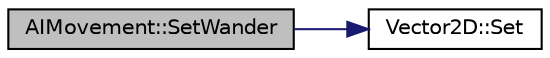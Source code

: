digraph "AIMovement::SetWander"
{
  edge [fontname="Helvetica",fontsize="10",labelfontname="Helvetica",labelfontsize="10"];
  node [fontname="Helvetica",fontsize="10",shape=record];
  rankdir="LR";
  Node1 [label="AIMovement::SetWander",height=0.2,width=0.4,color="black", fillcolor="grey75", style="filled" fontcolor="black"];
  Node1 -> Node2 [color="midnightblue",fontsize="10",style="solid",fontname="Helvetica"];
  Node2 [label="Vector2D::Set",height=0.2,width=0.4,color="black", fillcolor="white", style="filled",URL="$struct_vector2_d.html#a23b515ee46449dc2c5ffe002e9806c8d"];
}
